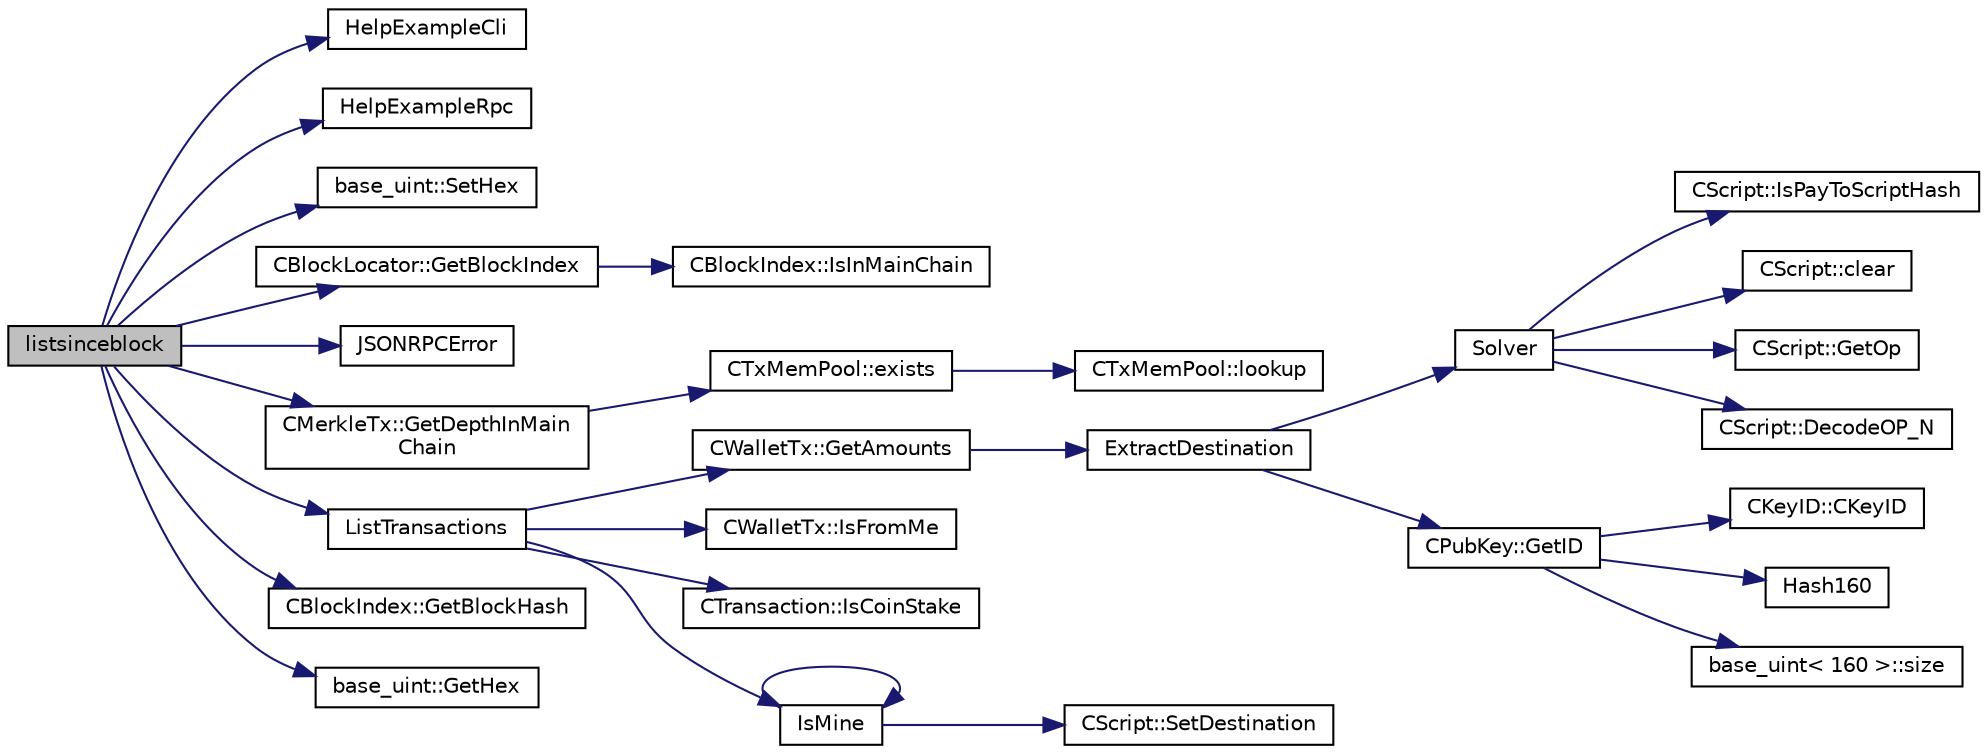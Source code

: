 digraph "listsinceblock"
{
  edge [fontname="Helvetica",fontsize="10",labelfontname="Helvetica",labelfontsize="10"];
  node [fontname="Helvetica",fontsize="10",shape=record];
  rankdir="LR";
  Node642 [label="listsinceblock",height=0.2,width=0.4,color="black", fillcolor="grey75", style="filled", fontcolor="black"];
  Node642 -> Node643 [color="midnightblue",fontsize="10",style="solid",fontname="Helvetica"];
  Node643 [label="HelpExampleCli",height=0.2,width=0.4,color="black", fillcolor="white", style="filled",URL="$d6/d76/rpcserver_8cpp.html#ac01ac6eab5467567ed0da106814e04ec"];
  Node642 -> Node644 [color="midnightblue",fontsize="10",style="solid",fontname="Helvetica"];
  Node644 [label="HelpExampleRpc",height=0.2,width=0.4,color="black", fillcolor="white", style="filled",URL="$d6/d76/rpcserver_8cpp.html#a06ea60e24e5a1053a14a11b1009bf9ef"];
  Node642 -> Node645 [color="midnightblue",fontsize="10",style="solid",fontname="Helvetica"];
  Node645 [label="base_uint::SetHex",height=0.2,width=0.4,color="black", fillcolor="white", style="filled",URL="$da/df7/classbase__uint.html#ade1a897fac931f28f54998c92c797228"];
  Node642 -> Node646 [color="midnightblue",fontsize="10",style="solid",fontname="Helvetica"];
  Node646 [label="CBlockLocator::GetBlockIndex",height=0.2,width=0.4,color="black", fillcolor="white", style="filled",URL="$d6/dbc/class_c_block_locator.html#a9109609622705fe47ec42ecc71c59d48"];
  Node646 -> Node647 [color="midnightblue",fontsize="10",style="solid",fontname="Helvetica"];
  Node647 [label="CBlockIndex::IsInMainChain",height=0.2,width=0.4,color="black", fillcolor="white", style="filled",URL="$d3/dbd/class_c_block_index.html#af4f055accf83016b226fd969e4de8fd7"];
  Node642 -> Node648 [color="midnightblue",fontsize="10",style="solid",fontname="Helvetica"];
  Node648 [label="JSONRPCError",height=0.2,width=0.4,color="black", fillcolor="white", style="filled",URL="$d2/d30/rpcprotocol_8cpp.html#a17b1bb111ab339efc951929834766039"];
  Node642 -> Node649 [color="midnightblue",fontsize="10",style="solid",fontname="Helvetica"];
  Node649 [label="CMerkleTx::GetDepthInMain\lChain",height=0.2,width=0.4,color="black", fillcolor="white", style="filled",URL="$d1/dff/class_c_merkle_tx.html#a887a9f1a0b7fc64b43e42cec76b38ef9"];
  Node649 -> Node650 [color="midnightblue",fontsize="10",style="solid",fontname="Helvetica"];
  Node650 [label="CTxMemPool::exists",height=0.2,width=0.4,color="black", fillcolor="white", style="filled",URL="$db/d98/class_c_tx_mem_pool.html#a8b7a13b5289ab839d4460f41a7da9789"];
  Node650 -> Node651 [color="midnightblue",fontsize="10",style="solid",fontname="Helvetica"];
  Node651 [label="CTxMemPool::lookup",height=0.2,width=0.4,color="black", fillcolor="white", style="filled",URL="$db/d98/class_c_tx_mem_pool.html#ad6d9966cdeb4b6586f7186e709b4e77e"];
  Node642 -> Node652 [color="midnightblue",fontsize="10",style="solid",fontname="Helvetica"];
  Node652 [label="ListTransactions",height=0.2,width=0.4,color="black", fillcolor="white", style="filled",URL="$df/d1d/rpcwallet_8cpp.html#a460d931e7f098979bea783409c971d53"];
  Node652 -> Node653 [color="midnightblue",fontsize="10",style="solid",fontname="Helvetica"];
  Node653 [label="CWalletTx::GetAmounts",height=0.2,width=0.4,color="black", fillcolor="white", style="filled",URL="$d6/d53/class_c_wallet_tx.html#a712d43025de0e667a5e06d3969dbea1f"];
  Node653 -> Node654 [color="midnightblue",fontsize="10",style="solid",fontname="Helvetica"];
  Node654 [label="ExtractDestination",height=0.2,width=0.4,color="black", fillcolor="white", style="filled",URL="$dd/d0f/script_8cpp.html#a951f7e601746ae076afdf3169ecca2fc"];
  Node654 -> Node655 [color="midnightblue",fontsize="10",style="solid",fontname="Helvetica"];
  Node655 [label="Solver",height=0.2,width=0.4,color="black", fillcolor="white", style="filled",URL="$dd/d0f/script_8cpp.html#a6ee6be50bff44464e905680c6fcee6dc"];
  Node655 -> Node656 [color="midnightblue",fontsize="10",style="solid",fontname="Helvetica"];
  Node656 [label="CScript::IsPayToScriptHash",height=0.2,width=0.4,color="black", fillcolor="white", style="filled",URL="$d9/d4b/class_c_script.html#a0c3729c606d318923dc06f95d85a0971"];
  Node655 -> Node657 [color="midnightblue",fontsize="10",style="solid",fontname="Helvetica"];
  Node657 [label="CScript::clear",height=0.2,width=0.4,color="black", fillcolor="white", style="filled",URL="$d9/d4b/class_c_script.html#a7b2baf842621f07c4939408acf63377c"];
  Node655 -> Node658 [color="midnightblue",fontsize="10",style="solid",fontname="Helvetica"];
  Node658 [label="CScript::GetOp",height=0.2,width=0.4,color="black", fillcolor="white", style="filled",URL="$d9/d4b/class_c_script.html#a94635ed93d8d244ec3acfa83f9ecfe5f"];
  Node655 -> Node659 [color="midnightblue",fontsize="10",style="solid",fontname="Helvetica"];
  Node659 [label="CScript::DecodeOP_N",height=0.2,width=0.4,color="black", fillcolor="white", style="filled",URL="$d9/d4b/class_c_script.html#a7f975fca06b3e9a17da8ba23c7647e2e"];
  Node654 -> Node660 [color="midnightblue",fontsize="10",style="solid",fontname="Helvetica"];
  Node660 [label="CPubKey::GetID",height=0.2,width=0.4,color="black", fillcolor="white", style="filled",URL="$da/d4e/class_c_pub_key.html#a2675f7e6f72eff68e7a5227289feb021"];
  Node660 -> Node661 [color="midnightblue",fontsize="10",style="solid",fontname="Helvetica"];
  Node661 [label="CKeyID::CKeyID",height=0.2,width=0.4,color="black", fillcolor="white", style="filled",URL="$dd/d88/class_c_key_i_d.html#a01dbd3c37820a2ffe89d106c6a7cf53d"];
  Node660 -> Node662 [color="midnightblue",fontsize="10",style="solid",fontname="Helvetica"];
  Node662 [label="Hash160",height=0.2,width=0.4,color="black", fillcolor="white", style="filled",URL="$db/dfb/hash_8h.html#a4490f70ddae16e9e48460a0416a48a6b"];
  Node660 -> Node663 [color="midnightblue",fontsize="10",style="solid",fontname="Helvetica"];
  Node663 [label="base_uint\< 160 \>::size",height=0.2,width=0.4,color="black", fillcolor="white", style="filled",URL="$da/df7/classbase__uint.html#a1f49b034e686269601ea89b0319b8004"];
  Node652 -> Node664 [color="midnightblue",fontsize="10",style="solid",fontname="Helvetica"];
  Node664 [label="CWalletTx::IsFromMe",height=0.2,width=0.4,color="black", fillcolor="white", style="filled",URL="$d6/d53/class_c_wallet_tx.html#a4b4fdec025af8171852c3eece1c2508f"];
  Node652 -> Node665 [color="midnightblue",fontsize="10",style="solid",fontname="Helvetica"];
  Node665 [label="CTransaction::IsCoinStake",height=0.2,width=0.4,color="black", fillcolor="white", style="filled",URL="$df/d43/class_c_transaction.html#ace4278a41a296d40dcf5fb2b9cf007ec"];
  Node652 -> Node666 [color="midnightblue",fontsize="10",style="solid",fontname="Helvetica"];
  Node666 [label="IsMine",height=0.2,width=0.4,color="black", fillcolor="white", style="filled",URL="$dd/d0f/script_8cpp.html#adc59cf67d903c1ba1ef225561b85bfce"];
  Node666 -> Node667 [color="midnightblue",fontsize="10",style="solid",fontname="Helvetica"];
  Node667 [label="CScript::SetDestination",height=0.2,width=0.4,color="black", fillcolor="white", style="filled",URL="$d9/d4b/class_c_script.html#ad1b5a9077241aa06116040c4f1b7c31e"];
  Node666 -> Node666 [color="midnightblue",fontsize="10",style="solid",fontname="Helvetica"];
  Node642 -> Node668 [color="midnightblue",fontsize="10",style="solid",fontname="Helvetica"];
  Node668 [label="CBlockIndex::GetBlockHash",height=0.2,width=0.4,color="black", fillcolor="white", style="filled",URL="$d3/dbd/class_c_block_index.html#a98490a2788c65cdd6ae9002b004dd74c"];
  Node642 -> Node669 [color="midnightblue",fontsize="10",style="solid",fontname="Helvetica"];
  Node669 [label="base_uint::GetHex",height=0.2,width=0.4,color="black", fillcolor="white", style="filled",URL="$da/df7/classbase__uint.html#ae5e7b7481de91ebead20eebd5d685441"];
}
